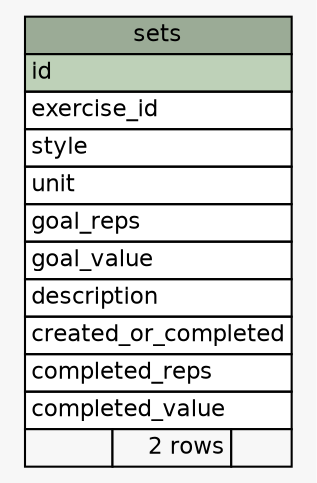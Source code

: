 // dot 2.42.3 on Mac OS X 10.15.4
// SchemaSpy rev 590
digraph "sets" {
  graph [
    rankdir="RL"
    bgcolor="#f7f7f7"
    nodesep="0.18"
    ranksep="0.46"
    fontname="Helvetica"
    fontsize="11"
  ];
  node [
    fontname="Helvetica"
    fontsize="11"
    shape="plaintext"
  ];
  edge [
    arrowsize="0.8"
  ];
  "sets" [
    label=<
    <TABLE BORDER="0" CELLBORDER="1" CELLSPACING="0" BGCOLOR="#ffffff">
      <TR><TD COLSPAN="3" BGCOLOR="#9bab96" ALIGN="CENTER">sets</TD></TR>
      <TR><TD PORT="id" COLSPAN="3" BGCOLOR="#bed1b8" ALIGN="LEFT">id</TD></TR>
      <TR><TD PORT="exercise_id" COLSPAN="3" ALIGN="LEFT">exercise_id</TD></TR>
      <TR><TD PORT="style" COLSPAN="3" ALIGN="LEFT">style</TD></TR>
      <TR><TD PORT="unit" COLSPAN="3" ALIGN="LEFT">unit</TD></TR>
      <TR><TD PORT="goal_reps" COLSPAN="3" ALIGN="LEFT">goal_reps</TD></TR>
      <TR><TD PORT="goal_value" COLSPAN="3" ALIGN="LEFT">goal_value</TD></TR>
      <TR><TD PORT="description" COLSPAN="3" ALIGN="LEFT">description</TD></TR>
      <TR><TD PORT="created_or_completed" COLSPAN="3" ALIGN="LEFT">created_or_completed</TD></TR>
      <TR><TD PORT="completed_reps" COLSPAN="3" ALIGN="LEFT">completed_reps</TD></TR>
      <TR><TD PORT="completed_value" COLSPAN="3" ALIGN="LEFT">completed_value</TD></TR>
      <TR><TD ALIGN="LEFT" BGCOLOR="#f7f7f7">  </TD><TD ALIGN="RIGHT" BGCOLOR="#f7f7f7">2 rows</TD><TD ALIGN="RIGHT" BGCOLOR="#f7f7f7">  </TD></TR>
    </TABLE>>
    URL="tables/sets.html"
    tooltip="sets"
  ];
}
